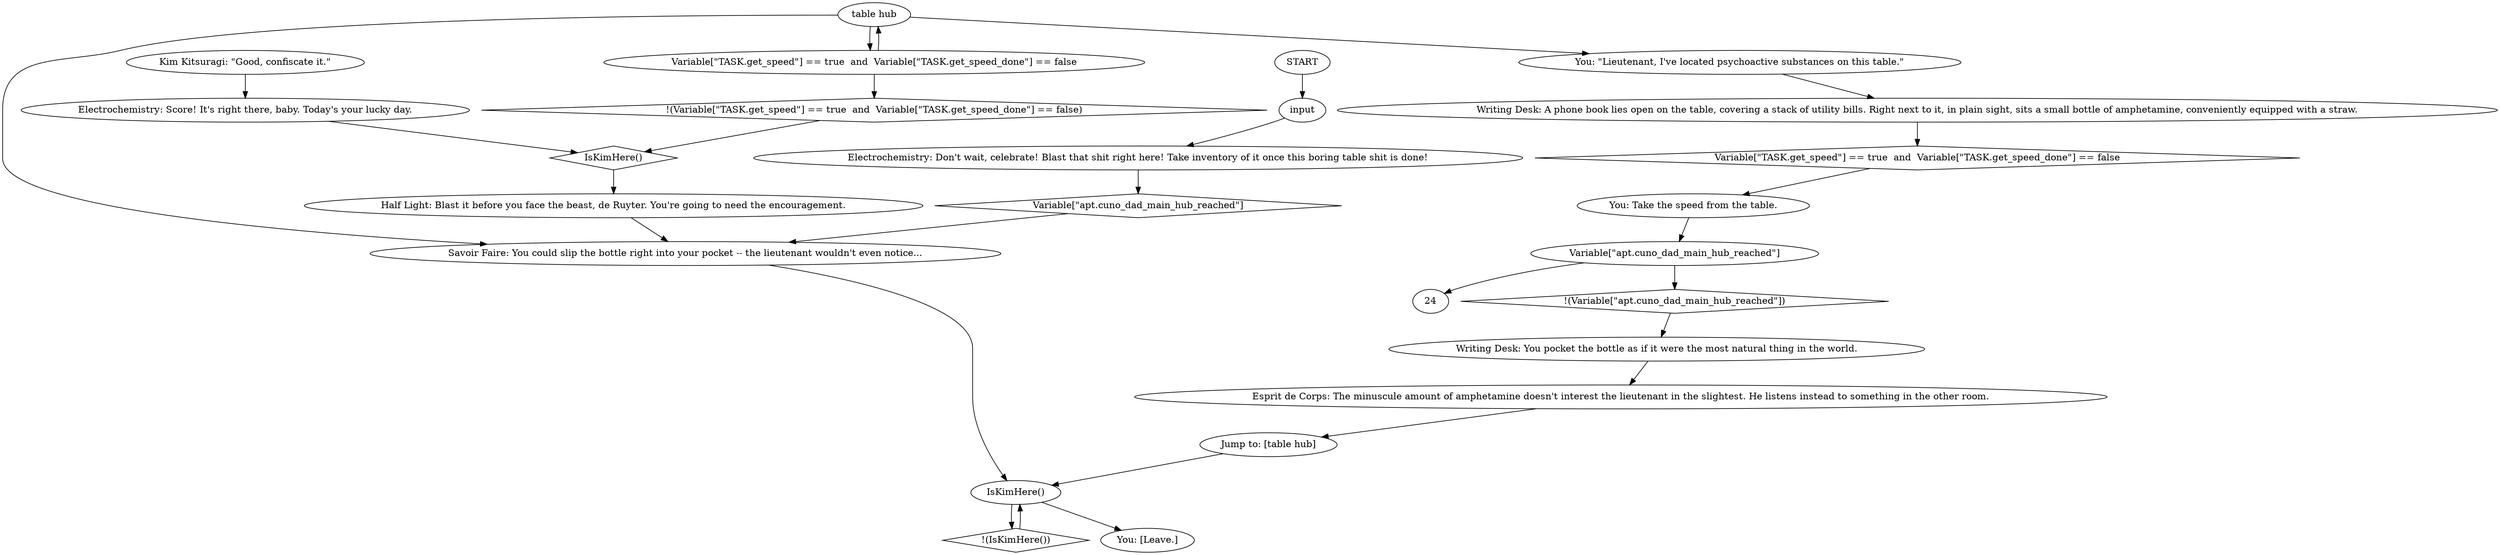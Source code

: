 # APT / WRITING DESK IN CUNO'S APT
# 2 bottles of speed on the table, in plain sight. A straw in the bottle. Low-quality trucker speed. Drugs have charges, this is a low-charge one. 0 bonus to your electrochem base-count of how many times you can use the drug.
#
#FIND THE SPEED finishes when you click on the table. While you're taking that shit, Kim is already checking the other room. Kitsuragi love goes down if you take the drugs.
#
#Table diag despaws after you've taken the drugs.
#
#Habit-initiation dialogue. Electrochem tells you blast one already in this dialogue. Ask Argo (abt cigarette initiation dial). It should also teach you to put it in your hold slot. 
#
#Global afterthought, electrochem pops up
# ==================================================
digraph G {
	  0 [label="START"];
	  1 [label="input"];
	  2 [label="Jump to: [table hub]"];
	  3 [label="You: \"Lieutenant, I've located psychoactive substances on this table.\""];
	  4 [label="Kim Kitsuragi: \"Good, confiscate it.\""];
	  5 [label="Writing Desk: A phone book lies open on the table, covering a stack of utility bills. Right next to it, in plain sight, sits a small bottle of amphetamine, conveniently equipped with a straw."];
	  6 [label="Electrochemistry: Don't wait, celebrate! Blast that shit right here! Take inventory of it once this boring table shit is done!"];
	  7 [label="Esprit de Corps: The minuscule amount of amphetamine doesn't interest the lieutenant in the slightest. He listens instead to something in the other room."];
	  8 [label="Electrochemistry: Score! It's right there, baby. Today's your lucky day."];
	  9 [label="You: Take the speed from the table."];
	  10 [label="Variable[\"TASK.get_speed\"] == true  and  Variable[\"TASK.get_speed_done\"] == false"];
	  11 [label="Variable[\"TASK.get_speed\"] == true  and  Variable[\"TASK.get_speed_done\"] == false", shape=diamond];
	  12 [label="!(Variable[\"TASK.get_speed\"] == true  and  Variable[\"TASK.get_speed_done\"] == false)", shape=diamond];
	  13 [label="table hub"];
	  14 [label="IsKimHere()"];
	  15 [label="IsKimHere()", shape=diamond];
	  16 [label="!(IsKimHere())", shape=diamond];
	  17 [label="You: [Leave.]"];
	  18 [label="Savoir Faire: You could slip the bottle right into your pocket -- the lieutenant wouldn't even notice..."];
	  19 [label="Half Light: Blast it before you face the beast, de Ruyter. You're going to need the encouragement."];
	  20 [label="Writing Desk: You pocket the bottle as if it were the most natural thing in the world."];
	  21 [label="Variable[\"apt.cuno_dad_main_hub_reached\"]"];
	  22 [label="Variable[\"apt.cuno_dad_main_hub_reached\"]", shape=diamond];
	  23 [label="!(Variable[\"apt.cuno_dad_main_hub_reached\"])", shape=diamond];
	  0 -> 1
	  1 -> 6
	  2 -> 14
	  3 -> 5
	  4 -> 8
	  5 -> 11
	  6 -> 22
	  7 -> 2
	  8 -> 15
	  9 -> 21
	  10 -> 12
	  10 -> 13
	  11 -> 9
	  12 -> 15
	  13 -> 18
	  13 -> 10
	  13 -> 3
	  14 -> 16
	  14 -> 17
	  15 -> 19
	  16 -> 14
	  18 -> 14
	  19 -> 18
	  20 -> 7
	  21 -> 24
	  21 -> 23
	  22 -> 18
	  23 -> 20
}


